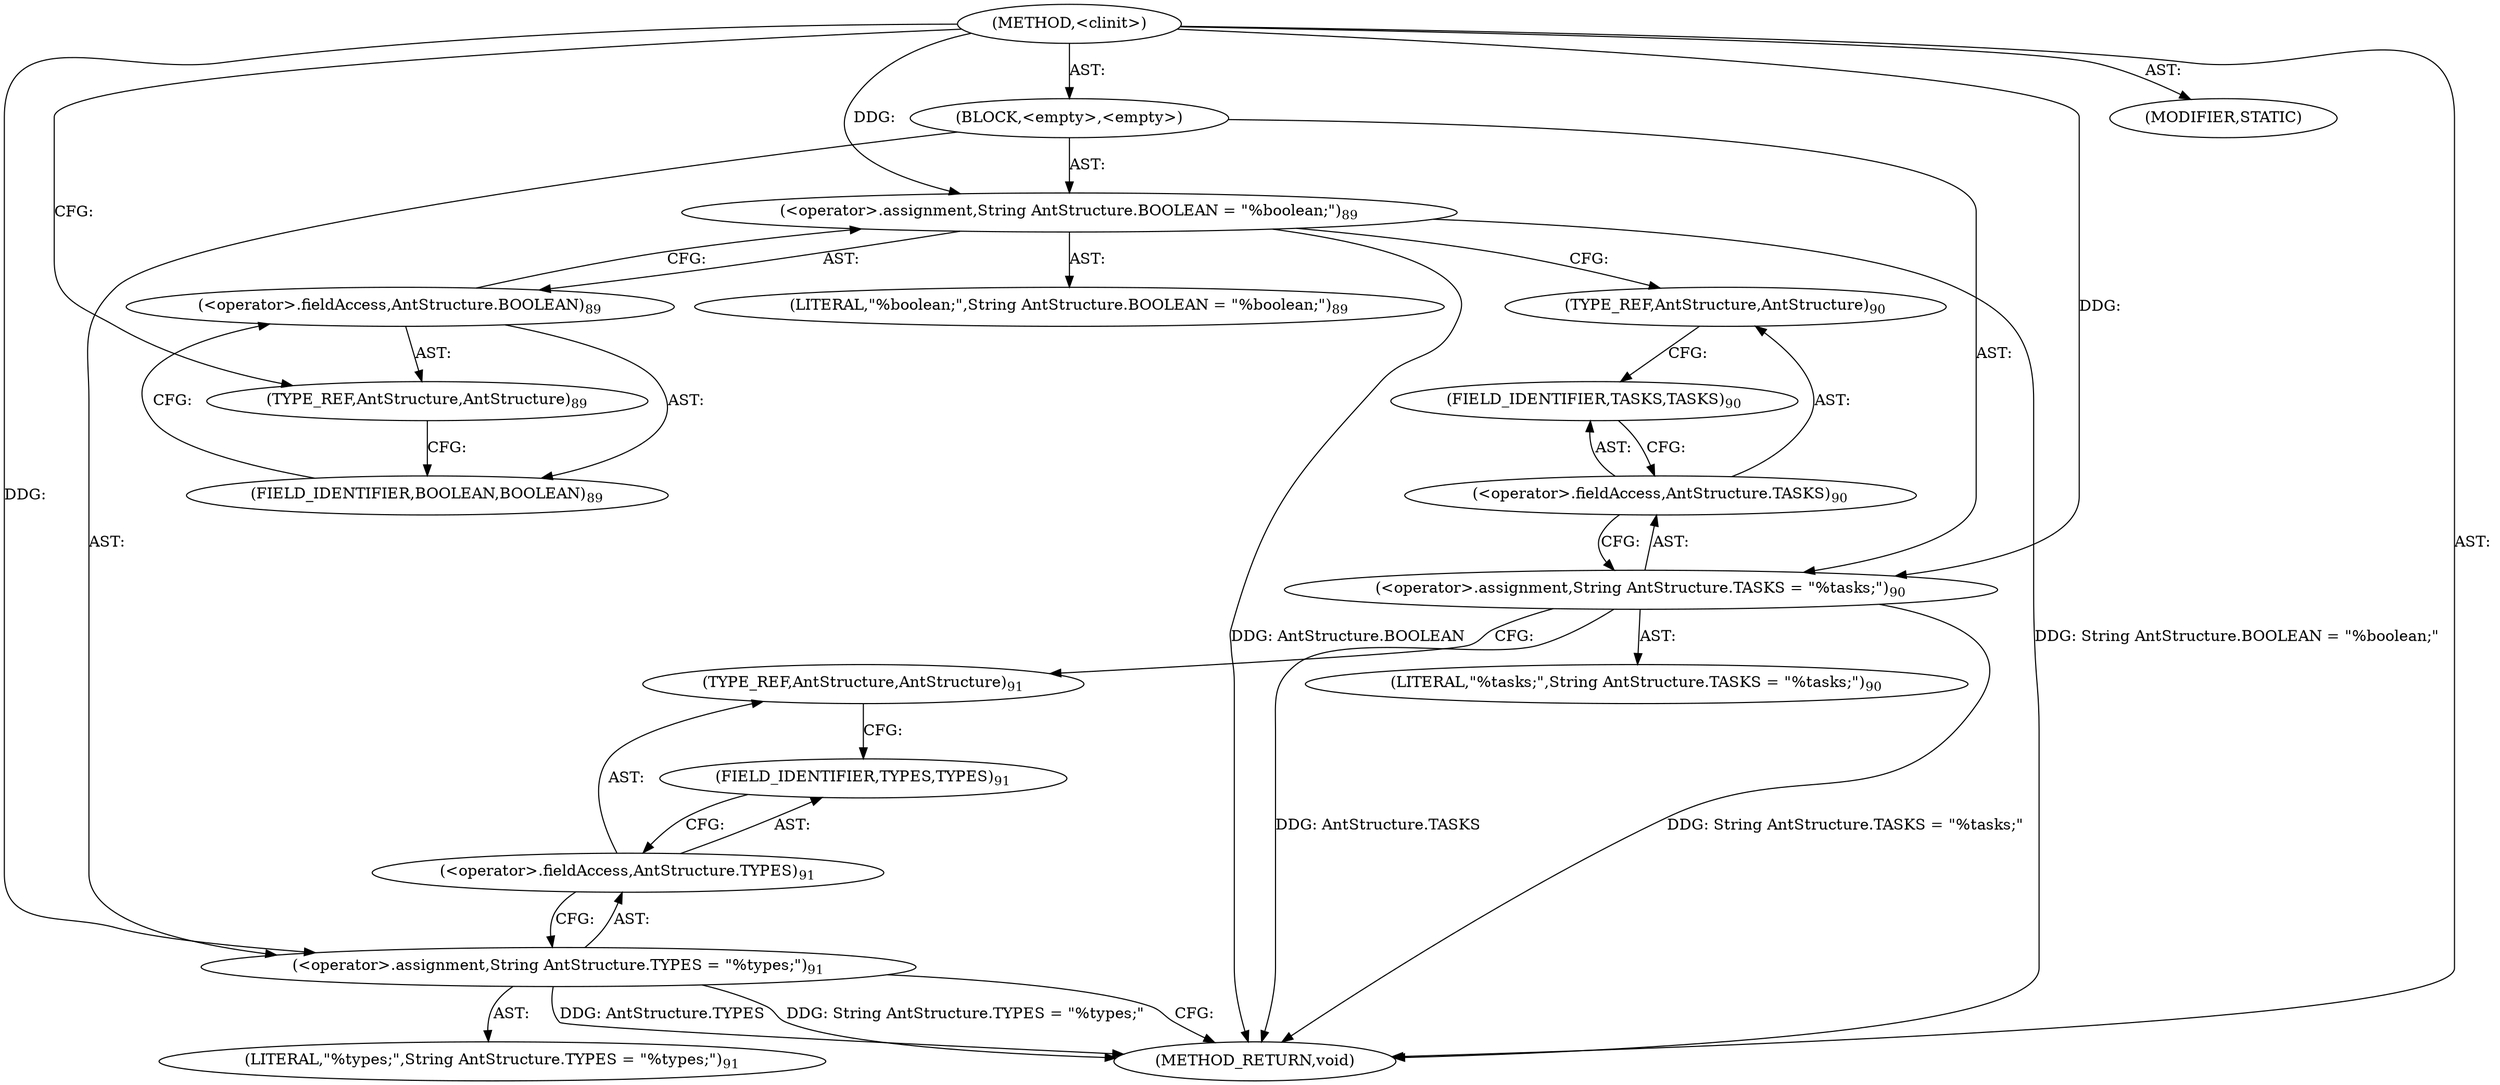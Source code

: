 digraph "&lt;clinit&gt;" {  
"111669149704" [label = <(METHOD,&lt;clinit&gt;)> ]
"25769803837" [label = <(BLOCK,&lt;empty&gt;,&lt;empty&gt;)> ]
"30064771381" [label = <(&lt;operator&gt;.assignment,String AntStructure.BOOLEAN = &quot;%boolean;&quot;)<SUB>89</SUB>> ]
"30064771382" [label = <(&lt;operator&gt;.fieldAccess,AntStructure.BOOLEAN)<SUB>89</SUB>> ]
"180388626449" [label = <(TYPE_REF,AntStructure,AntStructure)<SUB>89</SUB>> ]
"55834574885" [label = <(FIELD_IDENTIFIER,BOOLEAN,BOOLEAN)<SUB>89</SUB>> ]
"90194313309" [label = <(LITERAL,&quot;%boolean;&quot;,String AntStructure.BOOLEAN = &quot;%boolean;&quot;)<SUB>89</SUB>> ]
"30064771383" [label = <(&lt;operator&gt;.assignment,String AntStructure.TASKS = &quot;%tasks;&quot;)<SUB>90</SUB>> ]
"30064771384" [label = <(&lt;operator&gt;.fieldAccess,AntStructure.TASKS)<SUB>90</SUB>> ]
"180388626450" [label = <(TYPE_REF,AntStructure,AntStructure)<SUB>90</SUB>> ]
"55834574886" [label = <(FIELD_IDENTIFIER,TASKS,TASKS)<SUB>90</SUB>> ]
"90194313310" [label = <(LITERAL,&quot;%tasks;&quot;,String AntStructure.TASKS = &quot;%tasks;&quot;)<SUB>90</SUB>> ]
"30064771385" [label = <(&lt;operator&gt;.assignment,String AntStructure.TYPES = &quot;%types;&quot;)<SUB>91</SUB>> ]
"30064771386" [label = <(&lt;operator&gt;.fieldAccess,AntStructure.TYPES)<SUB>91</SUB>> ]
"180388626451" [label = <(TYPE_REF,AntStructure,AntStructure)<SUB>91</SUB>> ]
"55834574887" [label = <(FIELD_IDENTIFIER,TYPES,TYPES)<SUB>91</SUB>> ]
"90194313311" [label = <(LITERAL,&quot;%types;&quot;,String AntStructure.TYPES = &quot;%types;&quot;)<SUB>91</SUB>> ]
"133143986201" [label = <(MODIFIER,STATIC)> ]
"128849018888" [label = <(METHOD_RETURN,void)> ]
  "111669149704" -> "25769803837"  [ label = "AST: "] 
  "111669149704" -> "133143986201"  [ label = "AST: "] 
  "111669149704" -> "128849018888"  [ label = "AST: "] 
  "25769803837" -> "30064771381"  [ label = "AST: "] 
  "25769803837" -> "30064771383"  [ label = "AST: "] 
  "25769803837" -> "30064771385"  [ label = "AST: "] 
  "30064771381" -> "30064771382"  [ label = "AST: "] 
  "30064771381" -> "90194313309"  [ label = "AST: "] 
  "30064771382" -> "180388626449"  [ label = "AST: "] 
  "30064771382" -> "55834574885"  [ label = "AST: "] 
  "30064771383" -> "30064771384"  [ label = "AST: "] 
  "30064771383" -> "90194313310"  [ label = "AST: "] 
  "30064771384" -> "180388626450"  [ label = "AST: "] 
  "30064771384" -> "55834574886"  [ label = "AST: "] 
  "30064771385" -> "30064771386"  [ label = "AST: "] 
  "30064771385" -> "90194313311"  [ label = "AST: "] 
  "30064771386" -> "180388626451"  [ label = "AST: "] 
  "30064771386" -> "55834574887"  [ label = "AST: "] 
  "30064771381" -> "180388626450"  [ label = "CFG: "] 
  "30064771383" -> "180388626451"  [ label = "CFG: "] 
  "30064771385" -> "128849018888"  [ label = "CFG: "] 
  "30064771382" -> "30064771381"  [ label = "CFG: "] 
  "30064771384" -> "30064771383"  [ label = "CFG: "] 
  "30064771386" -> "30064771385"  [ label = "CFG: "] 
  "180388626449" -> "55834574885"  [ label = "CFG: "] 
  "55834574885" -> "30064771382"  [ label = "CFG: "] 
  "180388626450" -> "55834574886"  [ label = "CFG: "] 
  "55834574886" -> "30064771384"  [ label = "CFG: "] 
  "180388626451" -> "55834574887"  [ label = "CFG: "] 
  "55834574887" -> "30064771386"  [ label = "CFG: "] 
  "111669149704" -> "180388626449"  [ label = "CFG: "] 
  "30064771381" -> "128849018888"  [ label = "DDG: AntStructure.BOOLEAN"] 
  "30064771381" -> "128849018888"  [ label = "DDG: String AntStructure.BOOLEAN = &quot;%boolean;&quot;"] 
  "30064771383" -> "128849018888"  [ label = "DDG: AntStructure.TASKS"] 
  "30064771383" -> "128849018888"  [ label = "DDG: String AntStructure.TASKS = &quot;%tasks;&quot;"] 
  "30064771385" -> "128849018888"  [ label = "DDG: AntStructure.TYPES"] 
  "30064771385" -> "128849018888"  [ label = "DDG: String AntStructure.TYPES = &quot;%types;&quot;"] 
  "111669149704" -> "30064771381"  [ label = "DDG: "] 
  "111669149704" -> "30064771383"  [ label = "DDG: "] 
  "111669149704" -> "30064771385"  [ label = "DDG: "] 
}
